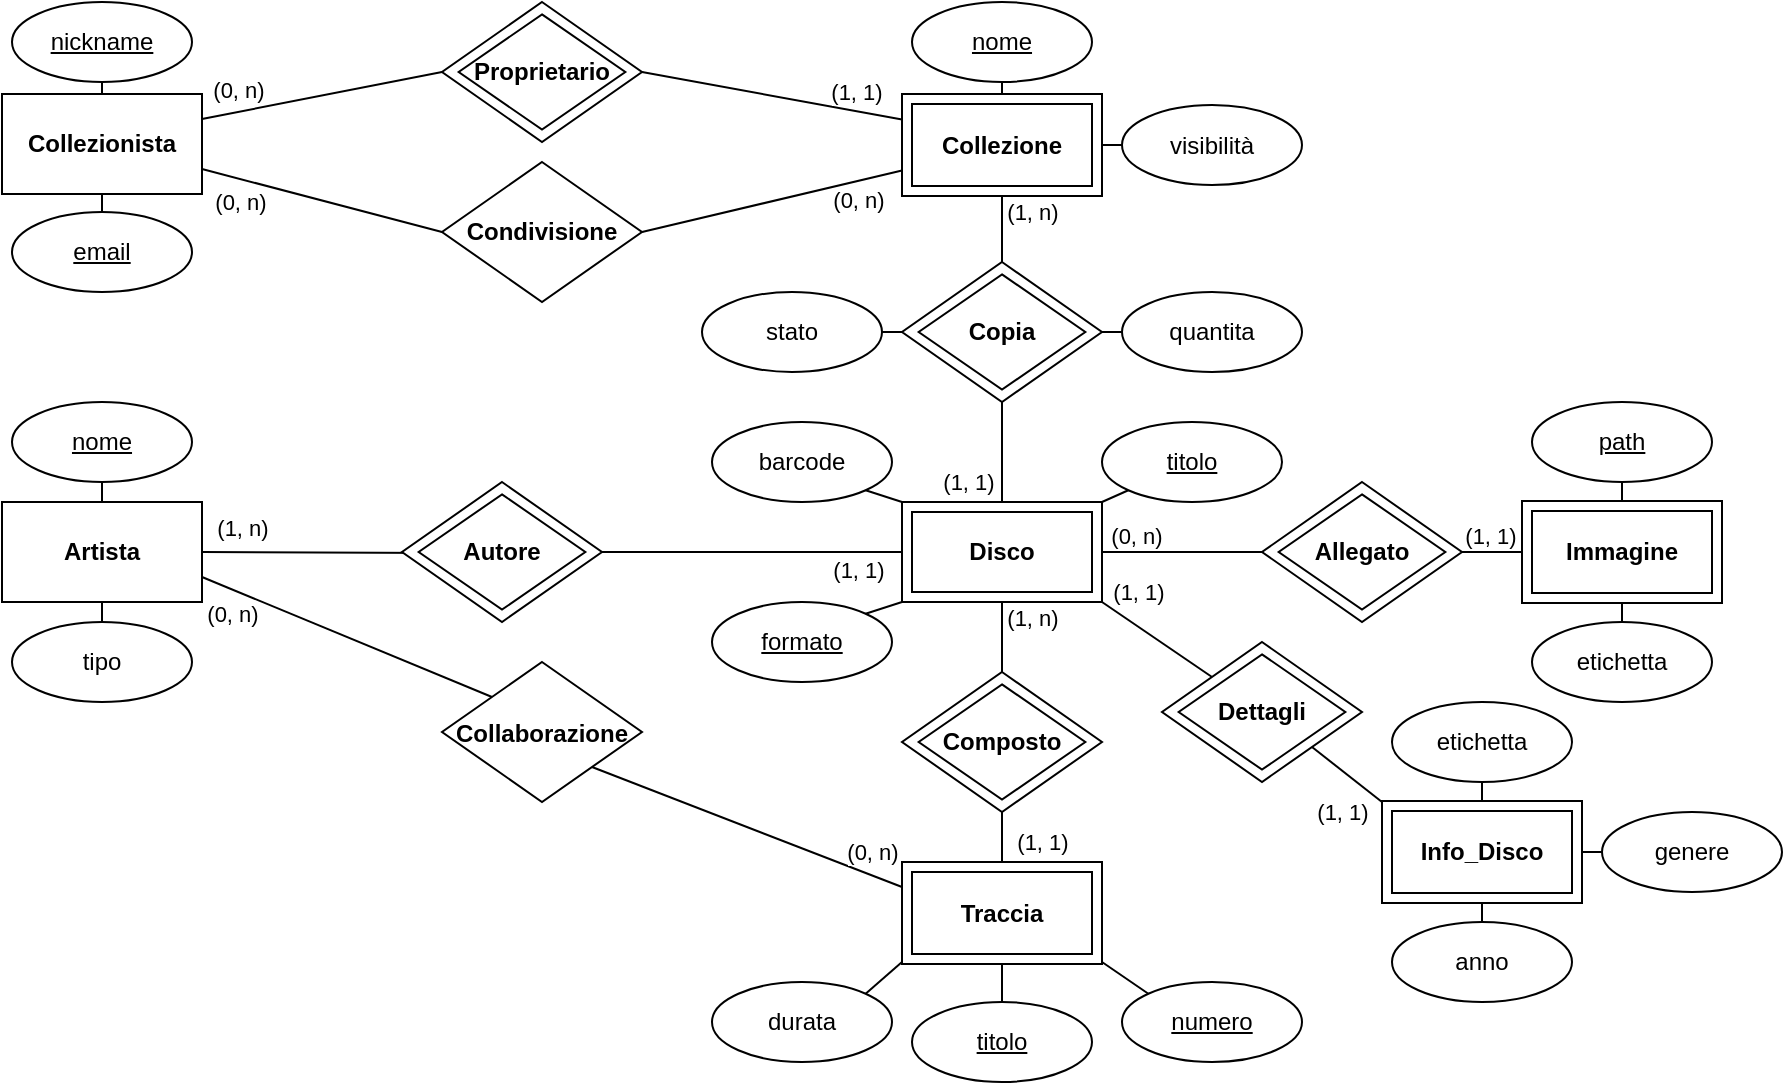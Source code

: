 <mxfile version="21.2.8" type="device">
  <diagram name="Page-1" id="nbumAg16Mz80USyv67v7">
    <mxGraphModel dx="880" dy="526" grid="1" gridSize="10" guides="1" tooltips="1" connect="1" arrows="1" fold="1" page="1" pageScale="1" pageWidth="850" pageHeight="1100" math="0" shadow="0">
      <root>
        <mxCell id="0" />
        <mxCell id="1" parent="0" />
        <mxCell id="hZNCGI0Y0nQ4_rWZmWFv-1" value="nickname" style="ellipse;whiteSpace=wrap;html=1;align=center;fontStyle=4;" parent="1" vertex="1">
          <mxGeometry x="75" y="30" width="90" height="40" as="geometry" />
        </mxCell>
        <mxCell id="hZNCGI0Y0nQ4_rWZmWFv-2" value="" style="endArrow=none;html=1;rounded=0;entryX=0.5;entryY=1;entryDx=0;entryDy=0;exitX=0.5;exitY=0;exitDx=0;exitDy=0;" parent="1" source="hZNCGI0Y0nQ4_rWZmWFv-3" target="hZNCGI0Y0nQ4_rWZmWFv-1" edge="1">
          <mxGeometry relative="1" as="geometry">
            <mxPoint x="130" y="141" as="sourcePoint" />
            <mxPoint x="100" y="241" as="targetPoint" />
          </mxGeometry>
        </mxCell>
        <mxCell id="hZNCGI0Y0nQ4_rWZmWFv-3" value="" style="html=1;dashed=0;whiteSpace=wrap;" parent="1" vertex="1">
          <mxGeometry x="70" y="76" width="100" height="50" as="geometry" />
        </mxCell>
        <mxCell id="hZNCGI0Y0nQ4_rWZmWFv-4" value="Collezionista" style="text;html=1;strokeColor=none;fillColor=none;align=center;verticalAlign=middle;whiteSpace=wrap;rounded=0;fontStyle=1;fontSize=12;" parent="1" vertex="1">
          <mxGeometry x="90" y="86" width="60" height="30" as="geometry" />
        </mxCell>
        <mxCell id="hZNCGI0Y0nQ4_rWZmWFv-5" value="&lt;u&gt;email&lt;/u&gt;" style="ellipse;whiteSpace=wrap;html=1;align=center;" parent="1" vertex="1">
          <mxGeometry x="75" y="135" width="90" height="40" as="geometry" />
        </mxCell>
        <mxCell id="hZNCGI0Y0nQ4_rWZmWFv-6" value="" style="endArrow=none;html=1;rounded=0;entryX=0.5;entryY=0;entryDx=0;entryDy=0;exitX=0.5;exitY=1;exitDx=0;exitDy=0;" parent="1" source="hZNCGI0Y0nQ4_rWZmWFv-3" target="hZNCGI0Y0nQ4_rWZmWFv-5" edge="1">
          <mxGeometry relative="1" as="geometry">
            <mxPoint x="200" y="106" as="sourcePoint" />
            <mxPoint x="205" y="171" as="targetPoint" />
          </mxGeometry>
        </mxCell>
        <mxCell id="hZNCGI0Y0nQ4_rWZmWFv-7" value="&lt;u&gt;nome&lt;/u&gt;" style="ellipse;whiteSpace=wrap;html=1;align=center;" parent="1" vertex="1">
          <mxGeometry x="525" y="30" width="90" height="40" as="geometry" />
        </mxCell>
        <mxCell id="hZNCGI0Y0nQ4_rWZmWFv-8" value="" style="endArrow=none;html=1;rounded=0;entryX=0.5;entryY=0;entryDx=0;entryDy=0;exitX=0.5;exitY=1;exitDx=0;exitDy=0;" parent="1" source="hZNCGI0Y0nQ4_rWZmWFv-7" target="hZNCGI0Y0nQ4_rWZmWFv-11" edge="1">
          <mxGeometry relative="1" as="geometry">
            <mxPoint x="800" y="115" as="sourcePoint" />
            <mxPoint x="640" y="105" as="targetPoint" />
          </mxGeometry>
        </mxCell>
        <mxCell id="hZNCGI0Y0nQ4_rWZmWFv-9" value="visibilità" style="ellipse;whiteSpace=wrap;html=1;align=center;" parent="1" vertex="1">
          <mxGeometry x="630" y="81.5" width="90" height="40" as="geometry" />
        </mxCell>
        <mxCell id="hZNCGI0Y0nQ4_rWZmWFv-10" value="" style="endArrow=none;html=1;rounded=0;entryX=1;entryY=0.5;entryDx=0;entryDy=0;exitX=0;exitY=0.5;exitDx=0;exitDy=0;" parent="1" source="hZNCGI0Y0nQ4_rWZmWFv-9" target="hZNCGI0Y0nQ4_rWZmWFv-11" edge="1">
          <mxGeometry relative="1" as="geometry">
            <mxPoint x="750" y="70" as="sourcePoint" />
            <mxPoint x="690" y="130" as="targetPoint" />
          </mxGeometry>
        </mxCell>
        <mxCell id="hZNCGI0Y0nQ4_rWZmWFv-11" value="&lt;b&gt;&lt;font style=&quot;font-size: 12px;&quot;&gt;Collezione&lt;/font&gt;&lt;/b&gt;" style="shape=ext;margin=3;double=1;whiteSpace=wrap;html=1;align=center;" parent="1" vertex="1">
          <mxGeometry x="520" y="76" width="100" height="51" as="geometry" />
        </mxCell>
        <mxCell id="hZNCGI0Y0nQ4_rWZmWFv-12" value="" style="group;fontSize=12;" parent="1" vertex="1" connectable="0">
          <mxGeometry x="290" y="110" width="100" height="70" as="geometry" />
        </mxCell>
        <mxCell id="hZNCGI0Y0nQ4_rWZmWFv-13" value="" style="shape=rhombus;html=1;dashed=0;whiteSpace=wrap;perimeter=rhombusPerimeter;" parent="hZNCGI0Y0nQ4_rWZmWFv-12" vertex="1">
          <mxGeometry width="100" height="70" as="geometry" />
        </mxCell>
        <mxCell id="hZNCGI0Y0nQ4_rWZmWFv-14" value="Condivisione" style="text;html=1;strokeColor=none;fillColor=none;align=center;verticalAlign=middle;whiteSpace=wrap;rounded=0;fontStyle=1;fontSize=12;" parent="hZNCGI0Y0nQ4_rWZmWFv-12" vertex="1">
          <mxGeometry x="25" y="22.647" width="50" height="24.706" as="geometry" />
        </mxCell>
        <mxCell id="hZNCGI0Y0nQ4_rWZmWFv-15" value="" style="group" parent="1" vertex="1" connectable="0">
          <mxGeometry x="290" y="30" width="100" height="70" as="geometry" />
        </mxCell>
        <mxCell id="hZNCGI0Y0nQ4_rWZmWFv-16" value="" style="shape=rhombus;html=1;dashed=0;whiteSpace=wrap;perimeter=rhombusPerimeter;" parent="hZNCGI0Y0nQ4_rWZmWFv-15" vertex="1">
          <mxGeometry width="100" height="70" as="geometry" />
        </mxCell>
        <mxCell id="hZNCGI0Y0nQ4_rWZmWFv-17" value="" style="rhombus;whiteSpace=wrap;html=1;" parent="hZNCGI0Y0nQ4_rWZmWFv-15" vertex="1">
          <mxGeometry x="8.333" y="6.176" width="83.333" height="57.647" as="geometry" />
        </mxCell>
        <mxCell id="hZNCGI0Y0nQ4_rWZmWFv-18" value="Proprietario" style="text;html=1;strokeColor=none;fillColor=none;align=center;verticalAlign=middle;whiteSpace=wrap;rounded=0;fontStyle=1;fontSize=12;" parent="hZNCGI0Y0nQ4_rWZmWFv-15" vertex="1">
          <mxGeometry x="25" y="22.647" width="50" height="24.706" as="geometry" />
        </mxCell>
        <mxCell id="hZNCGI0Y0nQ4_rWZmWFv-19" value="" style="endArrow=none;html=1;rounded=0;entryX=1;entryY=0.25;entryDx=0;entryDy=0;exitX=0;exitY=0.5;exitDx=0;exitDy=0;" parent="1" source="hZNCGI0Y0nQ4_rWZmWFv-16" target="hZNCGI0Y0nQ4_rWZmWFv-3" edge="1">
          <mxGeometry relative="1" as="geometry">
            <mxPoint x="310" y="63" as="sourcePoint" />
            <mxPoint x="170" y="89" as="targetPoint" />
          </mxGeometry>
        </mxCell>
        <mxCell id="hZNCGI0Y0nQ4_rWZmWFv-20" value="(0, n)" style="edgeLabel;html=1;align=center;verticalAlign=middle;resizable=0;points=[];" parent="hZNCGI0Y0nQ4_rWZmWFv-19" vertex="1" connectable="0">
          <mxGeometry x="0.687" y="1" relative="1" as="geometry">
            <mxPoint x="-1" y="-12" as="offset" />
          </mxGeometry>
        </mxCell>
        <mxCell id="hZNCGI0Y0nQ4_rWZmWFv-21" value="" style="endArrow=none;html=1;rounded=0;entryX=1;entryY=0.75;entryDx=0;entryDy=0;exitX=0;exitY=0.5;exitDx=0;exitDy=0;" parent="1" source="hZNCGI0Y0nQ4_rWZmWFv-13" target="hZNCGI0Y0nQ4_rWZmWFv-3" edge="1">
          <mxGeometry relative="1" as="geometry">
            <mxPoint x="320" y="73" as="sourcePoint" />
            <mxPoint x="180" y="99" as="targetPoint" />
          </mxGeometry>
        </mxCell>
        <mxCell id="hZNCGI0Y0nQ4_rWZmWFv-22" value="(0, n)" style="edgeLabel;html=1;align=center;verticalAlign=middle;resizable=0;points=[];" parent="hZNCGI0Y0nQ4_rWZmWFv-21" vertex="1" connectable="0">
          <mxGeometry x="0.516" y="4" relative="1" as="geometry">
            <mxPoint x="-9" y="5" as="offset" />
          </mxGeometry>
        </mxCell>
        <mxCell id="hZNCGI0Y0nQ4_rWZmWFv-23" value="" style="endArrow=none;html=1;rounded=0;entryX=0;entryY=0.25;entryDx=0;entryDy=0;exitX=1;exitY=0.5;exitDx=0;exitDy=0;" parent="1" source="hZNCGI0Y0nQ4_rWZmWFv-16" target="hZNCGI0Y0nQ4_rWZmWFv-11" edge="1">
          <mxGeometry relative="1" as="geometry">
            <mxPoint x="330" y="83" as="sourcePoint" />
            <mxPoint x="190" y="109" as="targetPoint" />
          </mxGeometry>
        </mxCell>
        <mxCell id="hZNCGI0Y0nQ4_rWZmWFv-24" value="(1, 1)" style="edgeLabel;html=1;align=center;verticalAlign=middle;resizable=0;points=[];" parent="hZNCGI0Y0nQ4_rWZmWFv-23" vertex="1" connectable="0">
          <mxGeometry x="0.294" y="-1" relative="1" as="geometry">
            <mxPoint x="23" y="-7" as="offset" />
          </mxGeometry>
        </mxCell>
        <mxCell id="hZNCGI0Y0nQ4_rWZmWFv-25" value="" style="endArrow=none;html=1;rounded=0;entryX=1;entryY=0.5;entryDx=0;entryDy=0;exitX=0;exitY=0.75;exitDx=0;exitDy=0;" parent="1" source="hZNCGI0Y0nQ4_rWZmWFv-11" target="hZNCGI0Y0nQ4_rWZmWFv-13" edge="1">
          <mxGeometry relative="1" as="geometry">
            <mxPoint x="340" y="93" as="sourcePoint" />
            <mxPoint x="200" y="119" as="targetPoint" />
          </mxGeometry>
        </mxCell>
        <mxCell id="hZNCGI0Y0nQ4_rWZmWFv-26" value="(0, n)" style="edgeLabel;html=1;align=center;verticalAlign=middle;resizable=0;points=[];" parent="hZNCGI0Y0nQ4_rWZmWFv-25" vertex="1" connectable="0">
          <mxGeometry x="-0.518" y="1" relative="1" as="geometry">
            <mxPoint x="9" y="6" as="offset" />
          </mxGeometry>
        </mxCell>
        <mxCell id="hZNCGI0Y0nQ4_rWZmWFv-27" value="&lt;b&gt;&lt;font style=&quot;font-size: 12px;&quot;&gt;Disco&lt;/font&gt;&lt;/b&gt;" style="shape=ext;margin=3;double=1;whiteSpace=wrap;html=1;align=center;" parent="1" vertex="1">
          <mxGeometry x="520" y="280" width="100" height="50" as="geometry" />
        </mxCell>
        <mxCell id="hZNCGI0Y0nQ4_rWZmWFv-31" value="" style="endArrow=none;html=1;rounded=0;entryX=0.5;entryY=0;entryDx=0;entryDy=0;exitX=0.5;exitY=1;exitDx=0;exitDy=0;" parent="1" source="hZNCGI0Y0nQ4_rWZmWFv-11" edge="1">
          <mxGeometry relative="1" as="geometry">
            <mxPoint x="530" y="124" as="sourcePoint" />
            <mxPoint x="570" y="160" as="targetPoint" />
          </mxGeometry>
        </mxCell>
        <mxCell id="hZNCGI0Y0nQ4_rWZmWFv-32" value="(1, n)" style="edgeLabel;html=1;align=center;verticalAlign=middle;resizable=0;points=[];" parent="hZNCGI0Y0nQ4_rWZmWFv-31" vertex="1" connectable="0">
          <mxGeometry x="-0.455" relative="1" as="geometry">
            <mxPoint x="15" y="-1" as="offset" />
          </mxGeometry>
        </mxCell>
        <mxCell id="hZNCGI0Y0nQ4_rWZmWFv-33" value="" style="endArrow=none;html=1;rounded=0;entryX=0.5;entryY=0;entryDx=0;entryDy=0;exitX=0.5;exitY=1;exitDx=0;exitDy=0;" parent="1" target="hZNCGI0Y0nQ4_rWZmWFv-27" edge="1">
          <mxGeometry relative="1" as="geometry">
            <mxPoint x="570" y="230" as="sourcePoint" />
            <mxPoint x="410" y="165" as="targetPoint" />
          </mxGeometry>
        </mxCell>
        <mxCell id="hZNCGI0Y0nQ4_rWZmWFv-34" value="(1, 1)" style="edgeLabel;html=1;align=center;verticalAlign=middle;resizable=0;points=[];" parent="hZNCGI0Y0nQ4_rWZmWFv-33" vertex="1" connectable="0">
          <mxGeometry x="0.44" y="1" relative="1" as="geometry">
            <mxPoint x="-18" y="4" as="offset" />
          </mxGeometry>
        </mxCell>
        <mxCell id="hZNCGI0Y0nQ4_rWZmWFv-35" value="stato" style="ellipse;whiteSpace=wrap;html=1;align=center;" parent="1" vertex="1">
          <mxGeometry x="420" y="175" width="90" height="40" as="geometry" />
        </mxCell>
        <mxCell id="hZNCGI0Y0nQ4_rWZmWFv-36" value="" style="endArrow=none;html=1;rounded=0;entryX=0;entryY=0.5;entryDx=0;entryDy=0;exitX=1;exitY=0.5;exitDx=0;exitDy=0;" parent="1" source="hZNCGI0Y0nQ4_rWZmWFv-35" edge="1">
          <mxGeometry relative="1" as="geometry">
            <mxPoint x="650" y="112" as="sourcePoint" />
            <mxPoint x="520" y="195" as="targetPoint" />
          </mxGeometry>
        </mxCell>
        <mxCell id="hZNCGI0Y0nQ4_rWZmWFv-39" value="barcode" style="ellipse;whiteSpace=wrap;html=1;align=center;" parent="1" vertex="1">
          <mxGeometry x="425" y="240" width="90" height="40" as="geometry" />
        </mxCell>
        <mxCell id="hZNCGI0Y0nQ4_rWZmWFv-45" value="&lt;u&gt;titolo&lt;/u&gt;" style="ellipse;whiteSpace=wrap;html=1;align=center;" parent="1" vertex="1">
          <mxGeometry x="620" y="240" width="90" height="40" as="geometry" />
        </mxCell>
        <mxCell id="hZNCGI0Y0nQ4_rWZmWFv-46" value="" style="endArrow=none;html=1;rounded=0;entryX=1;entryY=0;entryDx=0;entryDy=0;exitX=0;exitY=1;exitDx=0;exitDy=0;" parent="1" source="hZNCGI0Y0nQ4_rWZmWFv-45" target="hZNCGI0Y0nQ4_rWZmWFv-27" edge="1">
          <mxGeometry relative="1" as="geometry">
            <mxPoint x="650" y="205" as="sourcePoint" />
            <mxPoint x="630" y="205" as="targetPoint" />
          </mxGeometry>
        </mxCell>
        <mxCell id="hZNCGI0Y0nQ4_rWZmWFv-50" value="" style="group" parent="1" vertex="1" connectable="0">
          <mxGeometry x="70" y="280" width="100" height="50" as="geometry" />
        </mxCell>
        <mxCell id="hZNCGI0Y0nQ4_rWZmWFv-51" value="" style="html=1;dashed=0;whiteSpace=wrap;" parent="hZNCGI0Y0nQ4_rWZmWFv-50" vertex="1">
          <mxGeometry width="100" height="50" as="geometry" />
        </mxCell>
        <mxCell id="hZNCGI0Y0nQ4_rWZmWFv-52" value="&lt;b style=&quot;font-size: 12px;&quot;&gt;&lt;font style=&quot;font-size: 12px;&quot;&gt;Artista&lt;/font&gt;&lt;/b&gt;" style="text;html=1;strokeColor=none;fillColor=none;align=center;verticalAlign=middle;whiteSpace=wrap;rounded=0;fontSize=12;" parent="hZNCGI0Y0nQ4_rWZmWFv-50" vertex="1">
          <mxGeometry x="20" y="10" width="60" height="30" as="geometry" />
        </mxCell>
        <mxCell id="hZNCGI0Y0nQ4_rWZmWFv-53" value="" style="endArrow=none;html=1;rounded=0;entryX=1;entryY=0.5;entryDx=0;entryDy=0;exitX=0;exitY=0.5;exitDx=0;exitDy=0;" parent="1" target="hZNCGI0Y0nQ4_rWZmWFv-51" edge="1">
          <mxGeometry relative="1" as="geometry">
            <mxPoint x="290" y="305.5" as="sourcePoint" />
            <mxPoint x="160" y="394" as="targetPoint" />
          </mxGeometry>
        </mxCell>
        <mxCell id="hZNCGI0Y0nQ4_rWZmWFv-54" value="(1, n)" style="edgeLabel;html=1;align=center;verticalAlign=middle;resizable=0;points=[];" parent="hZNCGI0Y0nQ4_rWZmWFv-53" vertex="1" connectable="0">
          <mxGeometry x="0.667" y="1" relative="1" as="geometry">
            <mxPoint y="-13" as="offset" />
          </mxGeometry>
        </mxCell>
        <mxCell id="hZNCGI0Y0nQ4_rWZmWFv-55" value="" style="endArrow=none;html=1;rounded=0;entryX=1;entryY=0.5;entryDx=0;entryDy=0;exitX=0;exitY=0.5;exitDx=0;exitDy=0;" parent="1" source="hZNCGI0Y0nQ4_rWZmWFv-27" target="hZNCGI0Y0nQ4_rWZmWFv-58" edge="1">
          <mxGeometry relative="1" as="geometry">
            <mxPoint x="510" y="374" as="sourcePoint" />
            <mxPoint x="390" y="285.5" as="targetPoint" />
          </mxGeometry>
        </mxCell>
        <mxCell id="hZNCGI0Y0nQ4_rWZmWFv-56" value="(1, 1)" style="edgeLabel;html=1;align=center;verticalAlign=middle;resizable=0;points=[];" parent="hZNCGI0Y0nQ4_rWZmWFv-55" vertex="1" connectable="0">
          <mxGeometry x="-0.708" y="2" relative="1" as="geometry">
            <mxPoint y="7" as="offset" />
          </mxGeometry>
        </mxCell>
        <mxCell id="hZNCGI0Y0nQ4_rWZmWFv-57" value="" style="group" parent="1" vertex="1" connectable="0">
          <mxGeometry x="270" y="270" width="100" height="70" as="geometry" />
        </mxCell>
        <mxCell id="hZNCGI0Y0nQ4_rWZmWFv-58" value="" style="shape=rhombus;html=1;dashed=0;whiteSpace=wrap;perimeter=rhombusPerimeter;" parent="hZNCGI0Y0nQ4_rWZmWFv-57" vertex="1">
          <mxGeometry width="100.0" height="70" as="geometry" />
        </mxCell>
        <mxCell id="hZNCGI0Y0nQ4_rWZmWFv-59" value="" style="rhombus;whiteSpace=wrap;html=1;" parent="hZNCGI0Y0nQ4_rWZmWFv-57" vertex="1">
          <mxGeometry x="8.333" y="6.176" width="83.333" height="57.647" as="geometry" />
        </mxCell>
        <mxCell id="hZNCGI0Y0nQ4_rWZmWFv-60" value="Autore" style="text;html=1;strokeColor=none;fillColor=none;align=center;verticalAlign=middle;whiteSpace=wrap;rounded=0;fontStyle=1;fontSize=12;" parent="hZNCGI0Y0nQ4_rWZmWFv-57" vertex="1">
          <mxGeometry x="25.0" y="22.647" width="50.0" height="24.706" as="geometry" />
        </mxCell>
        <mxCell id="hZNCGI0Y0nQ4_rWZmWFv-61" value="&lt;u&gt;nome&lt;/u&gt;" style="ellipse;whiteSpace=wrap;html=1;align=center;" parent="1" vertex="1">
          <mxGeometry x="75" y="230" width="90" height="40" as="geometry" />
        </mxCell>
        <mxCell id="hZNCGI0Y0nQ4_rWZmWFv-62" value="" style="endArrow=none;html=1;rounded=0;entryX=0.5;entryY=1;entryDx=0;entryDy=0;exitX=0.5;exitY=0;exitDx=0;exitDy=0;" parent="1" source="hZNCGI0Y0nQ4_rWZmWFv-51" target="hZNCGI0Y0nQ4_rWZmWFv-61" edge="1">
          <mxGeometry relative="1" as="geometry">
            <mxPoint x="285" y="236" as="sourcePoint" />
            <mxPoint x="370" y="281" as="targetPoint" />
          </mxGeometry>
        </mxCell>
        <mxCell id="hZNCGI0Y0nQ4_rWZmWFv-78" value="" style="endArrow=none;html=1;rounded=0;entryX=0.5;entryY=1;entryDx=0;entryDy=0;exitX=0.5;exitY=0;exitDx=0;exitDy=0;" parent="1" target="hZNCGI0Y0nQ4_rWZmWFv-27" edge="1">
          <mxGeometry relative="1" as="geometry">
            <mxPoint x="570" y="365" as="sourcePoint" />
            <mxPoint x="453" y="376" as="targetPoint" />
          </mxGeometry>
        </mxCell>
        <mxCell id="hZNCGI0Y0nQ4_rWZmWFv-79" value="(1, n)" style="edgeLabel;html=1;align=center;verticalAlign=middle;resizable=0;points=[];" parent="hZNCGI0Y0nQ4_rWZmWFv-78" vertex="1" connectable="0">
          <mxGeometry x="0.406" y="-1" relative="1" as="geometry">
            <mxPoint x="14" y="-3" as="offset" />
          </mxGeometry>
        </mxCell>
        <mxCell id="hZNCGI0Y0nQ4_rWZmWFv-80" value="(1, 1)" style="endArrow=none;html=1;rounded=0;entryX=0.5;entryY=0;entryDx=0;entryDy=0;exitX=0.5;exitY=1;exitDx=0;exitDy=0;" parent="1" edge="1">
          <mxGeometry x="0.2" y="20" relative="1" as="geometry">
            <mxPoint x="570" y="435" as="sourcePoint" />
            <mxPoint x="570" y="460" as="targetPoint" />
            <mxPoint as="offset" />
          </mxGeometry>
        </mxCell>
        <mxCell id="hZNCGI0Y0nQ4_rWZmWFv-81" value="&lt;u&gt;numero&lt;/u&gt;" style="ellipse;whiteSpace=wrap;html=1;align=center;" parent="1" vertex="1">
          <mxGeometry x="630" y="520" width="90" height="40" as="geometry" />
        </mxCell>
        <mxCell id="hZNCGI0Y0nQ4_rWZmWFv-82" value="&lt;u&gt;titolo&lt;/u&gt;" style="ellipse;whiteSpace=wrap;html=1;align=center;" parent="1" vertex="1">
          <mxGeometry x="525" y="530" width="90" height="40" as="geometry" />
        </mxCell>
        <mxCell id="hZNCGI0Y0nQ4_rWZmWFv-83" value="durata" style="ellipse;whiteSpace=wrap;html=1;align=center;" parent="1" vertex="1">
          <mxGeometry x="425" y="520" width="90" height="40" as="geometry" />
        </mxCell>
        <mxCell id="hZNCGI0Y0nQ4_rWZmWFv-84" value="" style="endArrow=none;html=1;rounded=0;exitX=0.5;exitY=0;exitDx=0;exitDy=0;entryX=0.5;entryY=1;entryDx=0;entryDy=0;" parent="1" source="hZNCGI0Y0nQ4_rWZmWFv-82" edge="1">
          <mxGeometry relative="1" as="geometry">
            <mxPoint x="680" y="490" as="sourcePoint" />
            <mxPoint x="570" y="510" as="targetPoint" />
          </mxGeometry>
        </mxCell>
        <mxCell id="hZNCGI0Y0nQ4_rWZmWFv-85" value="" style="endArrow=none;html=1;rounded=0;entryX=1;entryY=0;entryDx=0;entryDy=0;exitX=0;exitY=1;exitDx=0;exitDy=0;" parent="1" target="hZNCGI0Y0nQ4_rWZmWFv-83" edge="1">
          <mxGeometry relative="1" as="geometry">
            <mxPoint x="520" y="510" as="sourcePoint" />
            <mxPoint x="680" y="579" as="targetPoint" />
          </mxGeometry>
        </mxCell>
        <mxCell id="hZNCGI0Y0nQ4_rWZmWFv-86" value="" style="endArrow=none;html=1;rounded=0;entryX=0;entryY=0;entryDx=0;entryDy=0;exitX=1;exitY=1;exitDx=0;exitDy=0;" parent="1" target="hZNCGI0Y0nQ4_rWZmWFv-81" edge="1">
          <mxGeometry relative="1" as="geometry">
            <mxPoint x="620" y="510" as="sourcePoint" />
            <mxPoint x="740" y="569" as="targetPoint" />
          </mxGeometry>
        </mxCell>
        <mxCell id="hZNCGI0Y0nQ4_rWZmWFv-88" value="" style="endArrow=none;html=1;rounded=0;entryX=1;entryY=1;entryDx=0;entryDy=0;exitX=0;exitY=0;exitDx=0;exitDy=0;" parent="1" source="hZNCGI0Y0nQ4_rWZmWFv-27" target="hZNCGI0Y0nQ4_rWZmWFv-39" edge="1">
          <mxGeometry relative="1" as="geometry">
            <mxPoint x="450" y="410" as="sourcePoint" />
            <mxPoint x="458" y="426" as="targetPoint" />
          </mxGeometry>
        </mxCell>
        <mxCell id="hZNCGI0Y0nQ4_rWZmWFv-91" value="" style="group" parent="1" vertex="1" connectable="0">
          <mxGeometry x="290" y="360" width="100" height="70" as="geometry" />
        </mxCell>
        <mxCell id="hZNCGI0Y0nQ4_rWZmWFv-92" value="" style="shape=rhombus;html=1;dashed=0;whiteSpace=wrap;perimeter=rhombusPerimeter;" parent="hZNCGI0Y0nQ4_rWZmWFv-91" vertex="1">
          <mxGeometry width="100" height="70" as="geometry" />
        </mxCell>
        <mxCell id="hZNCGI0Y0nQ4_rWZmWFv-93" value="&lt;font style=&quot;font-size: 12px;&quot;&gt;Collaborazione&lt;/font&gt;" style="text;html=1;strokeColor=none;fillColor=none;align=center;verticalAlign=middle;whiteSpace=wrap;rounded=0;fontStyle=1;fontSize=14;" parent="hZNCGI0Y0nQ4_rWZmWFv-91" vertex="1">
          <mxGeometry x="25" y="22.647" width="50" height="24.706" as="geometry" />
        </mxCell>
        <mxCell id="hZNCGI0Y0nQ4_rWZmWFv-94" value="" style="endArrow=none;html=1;rounded=0;entryX=1;entryY=1;entryDx=0;entryDy=0;exitX=0;exitY=0.25;exitDx=0;exitDy=0;" parent="1" target="hZNCGI0Y0nQ4_rWZmWFv-92" edge="1">
          <mxGeometry relative="1" as="geometry">
            <mxPoint x="520" y="472.5" as="sourcePoint" />
            <mxPoint x="255" y="414" as="targetPoint" />
          </mxGeometry>
        </mxCell>
        <mxCell id="hZNCGI0Y0nQ4_rWZmWFv-95" value="(0, n)" style="edgeLabel;html=1;align=center;verticalAlign=middle;resizable=0;points=[];" parent="hZNCGI0Y0nQ4_rWZmWFv-94" vertex="1" connectable="0">
          <mxGeometry x="-0.524" y="-2" relative="1" as="geometry">
            <mxPoint x="21" y="-2" as="offset" />
          </mxGeometry>
        </mxCell>
        <mxCell id="hZNCGI0Y0nQ4_rWZmWFv-96" value="" style="endArrow=none;html=1;rounded=0;entryX=0;entryY=0;entryDx=0;entryDy=0;exitX=1;exitY=0.75;exitDx=0;exitDy=0;" parent="1" source="hZNCGI0Y0nQ4_rWZmWFv-51" target="hZNCGI0Y0nQ4_rWZmWFv-92" edge="1">
          <mxGeometry relative="1" as="geometry">
            <mxPoint x="300" y="490" as="sourcePoint" />
            <mxPoint x="165" y="414" as="targetPoint" />
          </mxGeometry>
        </mxCell>
        <mxCell id="hZNCGI0Y0nQ4_rWZmWFv-97" value="(0, n)" style="edgeLabel;html=1;align=center;verticalAlign=middle;resizable=0;points=[];" parent="hZNCGI0Y0nQ4_rWZmWFv-96" vertex="1" connectable="0">
          <mxGeometry x="-0.494" y="1" relative="1" as="geometry">
            <mxPoint x="-22" y="4" as="offset" />
          </mxGeometry>
        </mxCell>
        <mxCell id="hZNCGI0Y0nQ4_rWZmWFv-98" value="tipo" style="ellipse;whiteSpace=wrap;html=1;align=center;" parent="1" vertex="1">
          <mxGeometry x="75" y="340" width="90" height="40" as="geometry" />
        </mxCell>
        <mxCell id="hZNCGI0Y0nQ4_rWZmWFv-99" value="" style="endArrow=none;html=1;rounded=0;entryX=0.5;entryY=1;entryDx=0;entryDy=0;exitX=0.5;exitY=0;exitDx=0;exitDy=0;" parent="1" source="hZNCGI0Y0nQ4_rWZmWFv-98" target="hZNCGI0Y0nQ4_rWZmWFv-51" edge="1">
          <mxGeometry relative="1" as="geometry">
            <mxPoint x="300" y="315.5" as="sourcePoint" />
            <mxPoint x="180" y="315" as="targetPoint" />
          </mxGeometry>
        </mxCell>
        <mxCell id="pCPA5Jc2Oguk0K-C-mU--1" value="&lt;u&gt;formato&lt;/u&gt;" style="ellipse;whiteSpace=wrap;html=1;align=center;" parent="1" vertex="1">
          <mxGeometry x="425" y="330" width="90" height="40" as="geometry" />
        </mxCell>
        <mxCell id="pCPA5Jc2Oguk0K-C-mU--2" value="" style="endArrow=none;html=1;rounded=0;entryX=1;entryY=0;entryDx=0;entryDy=0;exitX=0;exitY=1;exitDx=0;exitDy=0;" parent="1" source="hZNCGI0Y0nQ4_rWZmWFv-27" target="pCPA5Jc2Oguk0K-C-mU--1" edge="1">
          <mxGeometry relative="1" as="geometry">
            <mxPoint x="690" y="300" as="sourcePoint" />
            <mxPoint x="677" y="306" as="targetPoint" />
          </mxGeometry>
        </mxCell>
        <mxCell id="pCPA5Jc2Oguk0K-C-mU--3" value="" style="group" parent="1" vertex="1" connectable="0">
          <mxGeometry x="700" y="270" width="100" height="70" as="geometry" />
        </mxCell>
        <mxCell id="pCPA5Jc2Oguk0K-C-mU--4" value="" style="shape=rhombus;html=1;dashed=0;whiteSpace=wrap;perimeter=rhombusPerimeter;" parent="pCPA5Jc2Oguk0K-C-mU--3" vertex="1">
          <mxGeometry width="100" height="70" as="geometry" />
        </mxCell>
        <mxCell id="pCPA5Jc2Oguk0K-C-mU--5" value="" style="rhombus;whiteSpace=wrap;html=1;" parent="pCPA5Jc2Oguk0K-C-mU--3" vertex="1">
          <mxGeometry x="8.333" y="6.176" width="83.333" height="57.647" as="geometry" />
        </mxCell>
        <mxCell id="pCPA5Jc2Oguk0K-C-mU--6" value="Allegato" style="text;html=1;strokeColor=none;fillColor=none;align=center;verticalAlign=middle;whiteSpace=wrap;rounded=0;fontStyle=1;fontSize=12;" parent="pCPA5Jc2Oguk0K-C-mU--3" vertex="1">
          <mxGeometry x="25" y="22.647" width="50" height="24.706" as="geometry" />
        </mxCell>
        <mxCell id="pCPA5Jc2Oguk0K-C-mU--7" value="" style="endArrow=none;html=1;rounded=0;entryX=0;entryY=0.5;entryDx=0;entryDy=0;exitX=1;exitY=0.5;exitDx=0;exitDy=0;" parent="1" source="hZNCGI0Y0nQ4_rWZmWFv-27" target="pCPA5Jc2Oguk0K-C-mU--4" edge="1">
          <mxGeometry relative="1" as="geometry">
            <mxPoint x="670" y="397.5" as="sourcePoint" />
            <mxPoint x="840" y="431.25" as="targetPoint" />
          </mxGeometry>
        </mxCell>
        <mxCell id="pCPA5Jc2Oguk0K-C-mU--16" value="(0, n)" style="edgeLabel;html=1;align=center;verticalAlign=middle;resizable=0;points=[];" parent="pCPA5Jc2Oguk0K-C-mU--7" vertex="1" connectable="0">
          <mxGeometry x="-0.6" y="-3" relative="1" as="geometry">
            <mxPoint x="1" y="-11" as="offset" />
          </mxGeometry>
        </mxCell>
        <mxCell id="pCPA5Jc2Oguk0K-C-mU--13" value="" style="endArrow=none;html=1;rounded=0;entryX=0;entryY=0.5;entryDx=0;entryDy=0;exitX=1;exitY=0.5;exitDx=0;exitDy=0;" parent="1" source="pCPA5Jc2Oguk0K-C-mU--4" edge="1">
          <mxGeometry relative="1" as="geometry">
            <mxPoint x="630" y="315" as="sourcePoint" />
            <mxPoint x="830" y="305" as="targetPoint" />
          </mxGeometry>
        </mxCell>
        <mxCell id="pCPA5Jc2Oguk0K-C-mU--17" value="(1, 1)" style="edgeLabel;html=1;align=center;verticalAlign=middle;resizable=0;points=[];" parent="pCPA5Jc2Oguk0K-C-mU--13" vertex="1" connectable="0">
          <mxGeometry x="0.3" y="1" relative="1" as="geometry">
            <mxPoint x="-6" y="-7" as="offset" />
          </mxGeometry>
        </mxCell>
        <mxCell id="pCPA5Jc2Oguk0K-C-mU--14" value="&lt;u&gt;path&lt;/u&gt;" style="ellipse;whiteSpace=wrap;html=1;align=center;" parent="1" vertex="1">
          <mxGeometry x="835" y="230" width="90" height="40" as="geometry" />
        </mxCell>
        <mxCell id="pCPA5Jc2Oguk0K-C-mU--15" value="etichetta" style="ellipse;whiteSpace=wrap;html=1;align=center;" parent="1" vertex="1">
          <mxGeometry x="835" y="340" width="90" height="40" as="geometry" />
        </mxCell>
        <mxCell id="pCPA5Jc2Oguk0K-C-mU--18" value="" style="endArrow=none;html=1;rounded=0;entryX=0.5;entryY=1;entryDx=0;entryDy=0;exitX=0.5;exitY=0;exitDx=0;exitDy=0;" parent="1" source="pCPA5Jc2Oguk0K-C-mU--15" edge="1">
          <mxGeometry relative="1" as="geometry">
            <mxPoint x="1025" y="425" as="sourcePoint" />
            <mxPoint x="880" y="330" as="targetPoint" />
          </mxGeometry>
        </mxCell>
        <mxCell id="pCPA5Jc2Oguk0K-C-mU--19" value="" style="endArrow=none;html=1;rounded=0;entryX=0.5;entryY=1;entryDx=0;entryDy=0;exitX=0.5;exitY=0;exitDx=0;exitDy=0;" parent="1" target="pCPA5Jc2Oguk0K-C-mU--14" edge="1">
          <mxGeometry relative="1" as="geometry">
            <mxPoint x="880" y="280" as="sourcePoint" />
            <mxPoint x="1035" y="400" as="targetPoint" />
          </mxGeometry>
        </mxCell>
        <mxCell id="pCPA5Jc2Oguk0K-C-mU--25" value="" style="group" parent="1" vertex="1" connectable="0">
          <mxGeometry x="650" y="350" width="100" height="70" as="geometry" />
        </mxCell>
        <mxCell id="pCPA5Jc2Oguk0K-C-mU--26" value="" style="shape=rhombus;html=1;dashed=0;whiteSpace=wrap;perimeter=rhombusPerimeter;" parent="pCPA5Jc2Oguk0K-C-mU--25" vertex="1">
          <mxGeometry width="100" height="70" as="geometry" />
        </mxCell>
        <mxCell id="pCPA5Jc2Oguk0K-C-mU--27" value="" style="rhombus;whiteSpace=wrap;html=1;" parent="pCPA5Jc2Oguk0K-C-mU--25" vertex="1">
          <mxGeometry x="8.333" y="6.176" width="83.333" height="57.647" as="geometry" />
        </mxCell>
        <mxCell id="pCPA5Jc2Oguk0K-C-mU--28" value="Dettagli" style="text;html=1;strokeColor=none;fillColor=none;align=center;verticalAlign=middle;whiteSpace=wrap;rounded=0;fontStyle=1;fontSize=12;" parent="pCPA5Jc2Oguk0K-C-mU--25" vertex="1">
          <mxGeometry x="25" y="22.647" width="50" height="24.706" as="geometry" />
        </mxCell>
        <mxCell id="pCPA5Jc2Oguk0K-C-mU--29" value="" style="endArrow=none;html=1;rounded=0;entryX=0;entryY=0;entryDx=0;entryDy=0;exitX=1;exitY=1;exitDx=0;exitDy=0;" parent="1" source="hZNCGI0Y0nQ4_rWZmWFv-27" target="pCPA5Jc2Oguk0K-C-mU--26" edge="1">
          <mxGeometry relative="1" as="geometry">
            <mxPoint x="670" y="410" as="sourcePoint" />
            <mxPoint x="720" y="501.25" as="targetPoint" />
          </mxGeometry>
        </mxCell>
        <mxCell id="pCPA5Jc2Oguk0K-C-mU--34" value="(1, 1)" style="edgeLabel;html=1;align=center;verticalAlign=middle;resizable=0;points=[];" parent="pCPA5Jc2Oguk0K-C-mU--29" vertex="1" connectable="0">
          <mxGeometry x="-0.673" relative="1" as="geometry">
            <mxPoint x="9" y="-11" as="offset" />
          </mxGeometry>
        </mxCell>
        <mxCell id="pCPA5Jc2Oguk0K-C-mU--30" value="" style="endArrow=none;html=1;rounded=0;exitX=0;exitY=0;exitDx=0;exitDy=0;entryX=1;entryY=1;entryDx=0;entryDy=0;" parent="1" target="pCPA5Jc2Oguk0K-C-mU--26" edge="1">
          <mxGeometry relative="1" as="geometry">
            <mxPoint x="760" y="430" as="sourcePoint" />
            <mxPoint x="770" y="440" as="targetPoint" />
          </mxGeometry>
        </mxCell>
        <mxCell id="pCPA5Jc2Oguk0K-C-mU--35" value="(1, 1)" style="edgeLabel;html=1;align=center;verticalAlign=middle;resizable=0;points=[];" parent="pCPA5Jc2Oguk0K-C-mU--30" vertex="1" connectable="0">
          <mxGeometry x="-0.374" y="-1" relative="1" as="geometry">
            <mxPoint x="-10" y="14" as="offset" />
          </mxGeometry>
        </mxCell>
        <mxCell id="pCPA5Jc2Oguk0K-C-mU--38" value="anno" style="ellipse;whiteSpace=wrap;html=1;align=center;" parent="1" vertex="1">
          <mxGeometry x="765" y="490" width="90" height="40" as="geometry" />
        </mxCell>
        <mxCell id="pCPA5Jc2Oguk0K-C-mU--39" value="genere" style="ellipse;whiteSpace=wrap;html=1;align=center;" parent="1" vertex="1">
          <mxGeometry x="870" y="435" width="90" height="40" as="geometry" />
        </mxCell>
        <mxCell id="pCPA5Jc2Oguk0K-C-mU--40" value="etichetta" style="ellipse;whiteSpace=wrap;html=1;align=center;" parent="1" vertex="1">
          <mxGeometry x="765" y="380" width="90" height="40" as="geometry" />
        </mxCell>
        <mxCell id="pCPA5Jc2Oguk0K-C-mU--43" value="" style="endArrow=none;html=1;rounded=0;entryX=0;entryY=0.5;entryDx=0;entryDy=0;exitX=1;exitY=0.5;exitDx=0;exitDy=0;" parent="1" target="pCPA5Jc2Oguk0K-C-mU--39" edge="1">
          <mxGeometry relative="1" as="geometry">
            <mxPoint x="860" y="455" as="sourcePoint" />
            <mxPoint x="1060" y="420" as="targetPoint" />
          </mxGeometry>
        </mxCell>
        <mxCell id="pCPA5Jc2Oguk0K-C-mU--44" value="" style="endArrow=none;html=1;rounded=0;entryX=0.5;entryY=0;entryDx=0;entryDy=0;exitX=0.5;exitY=1;exitDx=0;exitDy=0;" parent="1" target="pCPA5Jc2Oguk0K-C-mU--38" edge="1">
          <mxGeometry relative="1" as="geometry">
            <mxPoint x="810" y="480" as="sourcePoint" />
            <mxPoint x="1070" y="430" as="targetPoint" />
          </mxGeometry>
        </mxCell>
        <mxCell id="pCPA5Jc2Oguk0K-C-mU--45" value="" style="endArrow=none;html=1;rounded=0;entryX=0.5;entryY=1;entryDx=0;entryDy=0;exitX=0.5;exitY=0;exitDx=0;exitDy=0;" parent="1" target="pCPA5Jc2Oguk0K-C-mU--40" edge="1">
          <mxGeometry relative="1" as="geometry">
            <mxPoint x="810" y="430" as="sourcePoint" />
            <mxPoint x="1080" y="440" as="targetPoint" />
          </mxGeometry>
        </mxCell>
        <mxCell id="QcB42iO-ZC3yT1Omhcsb-1" value="quantita" style="ellipse;whiteSpace=wrap;html=1;align=center;" parent="1" vertex="1">
          <mxGeometry x="630" y="175" width="90" height="40" as="geometry" />
        </mxCell>
        <mxCell id="QcB42iO-ZC3yT1Omhcsb-2" value="" style="endArrow=none;html=1;rounded=0;entryX=1;entryY=0.5;entryDx=0;entryDy=0;exitX=0;exitY=0.5;exitDx=0;exitDy=0;" parent="1" source="QcB42iO-ZC3yT1Omhcsb-1" edge="1">
          <mxGeometry relative="1" as="geometry">
            <mxPoint x="1010" y="127" as="sourcePoint" />
            <mxPoint x="620" y="195" as="targetPoint" />
          </mxGeometry>
        </mxCell>
        <mxCell id="tSS7mMZvetPO8-0qtomt-5" value="" style="group" parent="1" vertex="1" connectable="0">
          <mxGeometry x="520" y="160" width="100" height="70" as="geometry" />
        </mxCell>
        <mxCell id="tSS7mMZvetPO8-0qtomt-6" value="" style="shape=rhombus;html=1;dashed=0;whiteSpace=wrap;perimeter=rhombusPerimeter;" parent="tSS7mMZvetPO8-0qtomt-5" vertex="1">
          <mxGeometry width="100.0" height="70" as="geometry" />
        </mxCell>
        <mxCell id="tSS7mMZvetPO8-0qtomt-7" value="" style="rhombus;whiteSpace=wrap;html=1;" parent="tSS7mMZvetPO8-0qtomt-5" vertex="1">
          <mxGeometry x="8.333" y="6.176" width="83.333" height="57.647" as="geometry" />
        </mxCell>
        <mxCell id="tSS7mMZvetPO8-0qtomt-8" value="Copia" style="text;html=1;strokeColor=none;fillColor=none;align=center;verticalAlign=middle;whiteSpace=wrap;rounded=0;fontStyle=1;fontSize=12;" parent="tSS7mMZvetPO8-0qtomt-5" vertex="1">
          <mxGeometry x="25.0" y="22.647" width="50.0" height="24.706" as="geometry" />
        </mxCell>
        <mxCell id="tSS7mMZvetPO8-0qtomt-9" value="&lt;b&gt;&lt;font style=&quot;font-size: 12px;&quot;&gt;Immagine&lt;/font&gt;&lt;/b&gt;" style="shape=ext;margin=3;double=1;whiteSpace=wrap;html=1;align=center;" parent="1" vertex="1">
          <mxGeometry x="830" y="279.5" width="100" height="51" as="geometry" />
        </mxCell>
        <mxCell id="tSS7mMZvetPO8-0qtomt-10" value="&lt;b&gt;&lt;font style=&quot;font-size: 12px;&quot;&gt;Info_Disco&lt;/font&gt;&lt;/b&gt;" style="shape=ext;margin=3;double=1;whiteSpace=wrap;html=1;align=center;" parent="1" vertex="1">
          <mxGeometry x="760" y="429.5" width="100" height="51" as="geometry" />
        </mxCell>
        <mxCell id="tSS7mMZvetPO8-0qtomt-11" value="&lt;b&gt;&lt;font style=&quot;font-size: 12px;&quot;&gt;Traccia&lt;/font&gt;&lt;/b&gt;" style="shape=ext;margin=3;double=1;whiteSpace=wrap;html=1;align=center;" parent="1" vertex="1">
          <mxGeometry x="520" y="460" width="100" height="51" as="geometry" />
        </mxCell>
        <mxCell id="tSS7mMZvetPO8-0qtomt-21" value="" style="group" parent="1" vertex="1" connectable="0">
          <mxGeometry x="520" y="365" width="100" height="70" as="geometry" />
        </mxCell>
        <mxCell id="tSS7mMZvetPO8-0qtomt-22" value="" style="shape=rhombus;html=1;dashed=0;whiteSpace=wrap;perimeter=rhombusPerimeter;" parent="tSS7mMZvetPO8-0qtomt-21" vertex="1">
          <mxGeometry width="100.0" height="70" as="geometry" />
        </mxCell>
        <mxCell id="tSS7mMZvetPO8-0qtomt-23" value="" style="rhombus;whiteSpace=wrap;html=1;" parent="tSS7mMZvetPO8-0qtomt-21" vertex="1">
          <mxGeometry x="8.333" y="6.176" width="83.333" height="57.647" as="geometry" />
        </mxCell>
        <mxCell id="tSS7mMZvetPO8-0qtomt-24" value="Composto" style="text;html=1;strokeColor=none;fillColor=none;align=center;verticalAlign=middle;whiteSpace=wrap;rounded=0;fontStyle=1;fontSize=12;" parent="tSS7mMZvetPO8-0qtomt-21" vertex="1">
          <mxGeometry x="25.0" y="22.647" width="50.0" height="24.706" as="geometry" />
        </mxCell>
      </root>
    </mxGraphModel>
  </diagram>
</mxfile>
